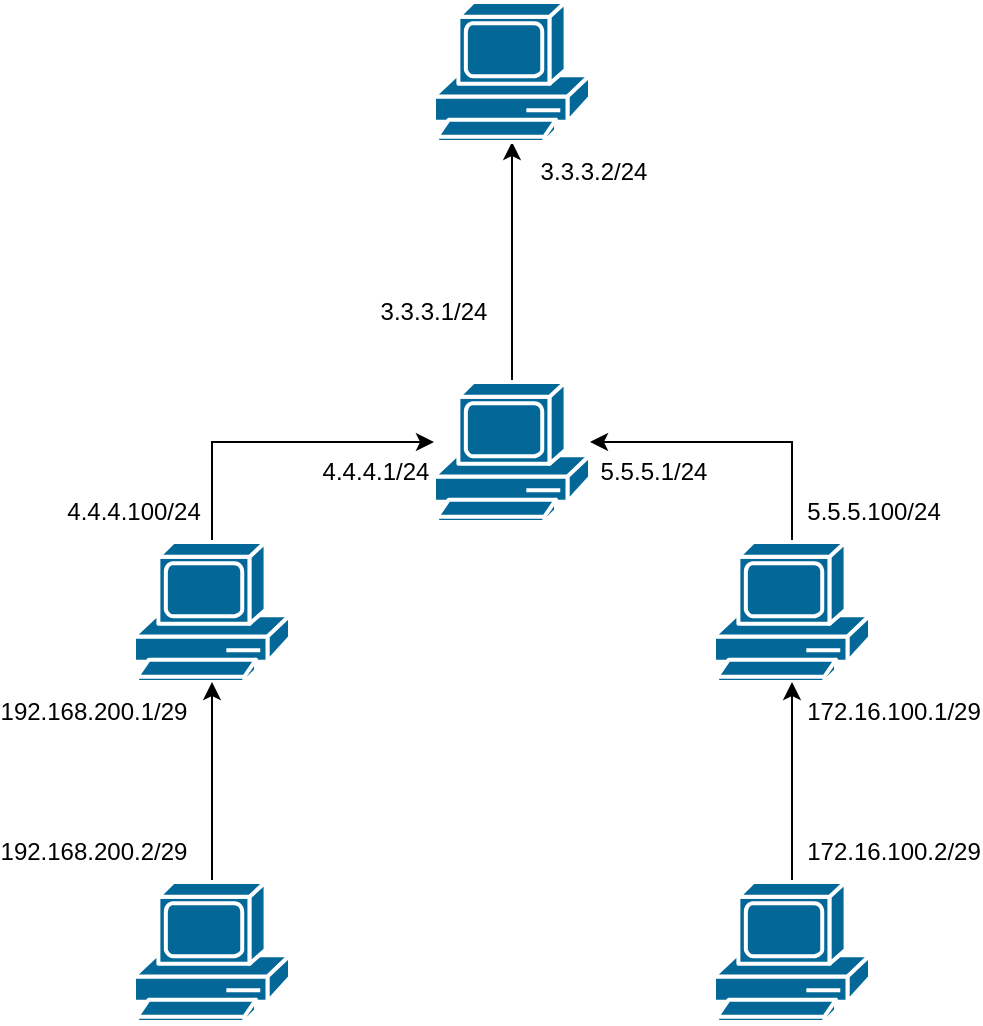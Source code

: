 <mxfile version="24.4.9" type="github">
  <diagram name="Страница — 1" id="1YD3BkvcP2KudVIII_s0">
    <mxGraphModel dx="1434" dy="746" grid="1" gridSize="10" guides="1" tooltips="1" connect="1" arrows="1" fold="1" page="1" pageScale="1" pageWidth="827" pageHeight="1169" math="0" shadow="0">
      <root>
        <mxCell id="0" />
        <mxCell id="1" parent="0" />
        <mxCell id="kUXfTvUiorSWEzMBy5lp-14" style="edgeStyle=orthogonalEdgeStyle;rounded=0;orthogonalLoop=1;jettySize=auto;html=1;exitX=0.5;exitY=0;exitDx=0;exitDy=0;exitPerimeter=0;" edge="1" parent="1" source="kUXfTvUiorSWEzMBy5lp-1" target="kUXfTvUiorSWEzMBy5lp-2">
          <mxGeometry relative="1" as="geometry">
            <Array as="points">
              <mxPoint x="259" y="290" />
            </Array>
          </mxGeometry>
        </mxCell>
        <mxCell id="kUXfTvUiorSWEzMBy5lp-1" value="" style="shape=mxgraph.cisco.computers_and_peripherals.pc;sketch=0;html=1;pointerEvents=1;dashed=0;fillColor=#036897;strokeColor=#ffffff;strokeWidth=2;verticalLabelPosition=bottom;verticalAlign=top;align=center;outlineConnect=0;" vertex="1" parent="1">
          <mxGeometry x="220" y="340" width="78" height="70" as="geometry" />
        </mxCell>
        <mxCell id="kUXfTvUiorSWEzMBy5lp-31" style="edgeStyle=orthogonalEdgeStyle;rounded=0;orthogonalLoop=1;jettySize=auto;html=1;exitX=0.5;exitY=0;exitDx=0;exitDy=0;exitPerimeter=0;" edge="1" parent="1" source="kUXfTvUiorSWEzMBy5lp-2" target="kUXfTvUiorSWEzMBy5lp-4">
          <mxGeometry relative="1" as="geometry" />
        </mxCell>
        <mxCell id="kUXfTvUiorSWEzMBy5lp-2" value="" style="shape=mxgraph.cisco.computers_and_peripherals.pc;sketch=0;html=1;pointerEvents=1;dashed=0;fillColor=#036897;strokeColor=#ffffff;strokeWidth=2;verticalLabelPosition=bottom;verticalAlign=top;align=center;outlineConnect=0;" vertex="1" parent="1">
          <mxGeometry x="370" y="260" width="78" height="70" as="geometry" />
        </mxCell>
        <mxCell id="kUXfTvUiorSWEzMBy5lp-11" style="edgeStyle=orthogonalEdgeStyle;rounded=0;orthogonalLoop=1;jettySize=auto;html=1;exitX=0.5;exitY=0;exitDx=0;exitDy=0;exitPerimeter=0;" edge="1" parent="1" source="kUXfTvUiorSWEzMBy5lp-3" target="kUXfTvUiorSWEzMBy5lp-2">
          <mxGeometry relative="1" as="geometry">
            <Array as="points">
              <mxPoint x="549" y="290" />
            </Array>
          </mxGeometry>
        </mxCell>
        <mxCell id="kUXfTvUiorSWEzMBy5lp-3" value="" style="shape=mxgraph.cisco.computers_and_peripherals.pc;sketch=0;html=1;pointerEvents=1;dashed=0;fillColor=#036897;strokeColor=#ffffff;strokeWidth=2;verticalLabelPosition=bottom;verticalAlign=top;align=center;outlineConnect=0;" vertex="1" parent="1">
          <mxGeometry x="510" y="340" width="78" height="70" as="geometry" />
        </mxCell>
        <mxCell id="kUXfTvUiorSWEzMBy5lp-4" value="" style="shape=mxgraph.cisco.computers_and_peripherals.pc;sketch=0;html=1;pointerEvents=1;dashed=0;fillColor=#036897;strokeColor=#ffffff;strokeWidth=2;verticalLabelPosition=bottom;verticalAlign=top;align=center;outlineConnect=0;" vertex="1" parent="1">
          <mxGeometry x="370" y="70" width="78" height="70" as="geometry" />
        </mxCell>
        <mxCell id="kUXfTvUiorSWEzMBy5lp-12" style="edgeStyle=orthogonalEdgeStyle;rounded=0;orthogonalLoop=1;jettySize=auto;html=1;exitX=0.5;exitY=0;exitDx=0;exitDy=0;exitPerimeter=0;" edge="1" parent="1" source="kUXfTvUiorSWEzMBy5lp-5" target="kUXfTvUiorSWEzMBy5lp-3">
          <mxGeometry relative="1" as="geometry" />
        </mxCell>
        <mxCell id="kUXfTvUiorSWEzMBy5lp-5" value="" style="shape=mxgraph.cisco.computers_and_peripherals.pc;sketch=0;html=1;pointerEvents=1;dashed=0;fillColor=#036897;strokeColor=#ffffff;strokeWidth=2;verticalLabelPosition=bottom;verticalAlign=top;align=center;outlineConnect=0;" vertex="1" parent="1">
          <mxGeometry x="510" y="510" width="78" height="70" as="geometry" />
        </mxCell>
        <mxCell id="kUXfTvUiorSWEzMBy5lp-13" style="edgeStyle=orthogonalEdgeStyle;rounded=0;orthogonalLoop=1;jettySize=auto;html=1;exitX=0.5;exitY=0;exitDx=0;exitDy=0;exitPerimeter=0;" edge="1" parent="1" source="kUXfTvUiorSWEzMBy5lp-6" target="kUXfTvUiorSWEzMBy5lp-1">
          <mxGeometry relative="1" as="geometry" />
        </mxCell>
        <mxCell id="kUXfTvUiorSWEzMBy5lp-6" value="" style="shape=mxgraph.cisco.computers_and_peripherals.pc;sketch=0;html=1;pointerEvents=1;dashed=0;fillColor=#036897;strokeColor=#ffffff;strokeWidth=2;verticalLabelPosition=bottom;verticalAlign=top;align=center;outlineConnect=0;" vertex="1" parent="1">
          <mxGeometry x="220" y="510" width="78" height="70" as="geometry" />
        </mxCell>
        <mxCell id="kUXfTvUiorSWEzMBy5lp-16" value="4.4.4.1/24" style="text;strokeColor=none;align=center;fillColor=none;html=1;verticalAlign=middle;whiteSpace=wrap;rounded=0;" vertex="1" parent="1">
          <mxGeometry x="311" y="290" width="60" height="30" as="geometry" />
        </mxCell>
        <mxCell id="kUXfTvUiorSWEzMBy5lp-17" value="5.5.5.1/24" style="text;strokeColor=none;align=center;fillColor=none;html=1;verticalAlign=middle;whiteSpace=wrap;rounded=0;" vertex="1" parent="1">
          <mxGeometry x="450" y="290" width="60" height="30" as="geometry" />
        </mxCell>
        <mxCell id="kUXfTvUiorSWEzMBy5lp-18" value="3.3.3.1/24" style="text;strokeColor=none;align=center;fillColor=none;html=1;verticalAlign=middle;whiteSpace=wrap;rounded=0;" vertex="1" parent="1">
          <mxGeometry x="340" y="210" width="60" height="30" as="geometry" />
        </mxCell>
        <mxCell id="kUXfTvUiorSWEzMBy5lp-20" value="4.4.4.100/24" style="text;strokeColor=none;align=center;fillColor=none;html=1;verticalAlign=middle;whiteSpace=wrap;rounded=0;" vertex="1" parent="1">
          <mxGeometry x="190" y="310" width="60" height="30" as="geometry" />
        </mxCell>
        <mxCell id="kUXfTvUiorSWEzMBy5lp-21" value="5.5.5.100/24" style="text;strokeColor=none;align=center;fillColor=none;html=1;verticalAlign=middle;whiteSpace=wrap;rounded=0;" vertex="1" parent="1">
          <mxGeometry x="560" y="310" width="60" height="30" as="geometry" />
        </mxCell>
        <mxCell id="kUXfTvUiorSWEzMBy5lp-22" value="192.168.200.1/&lt;span style=&quot;background-color: initial;&quot;&gt;29&lt;/span&gt;" style="text;strokeColor=none;align=center;fillColor=none;html=1;verticalAlign=middle;whiteSpace=wrap;rounded=0;" vertex="1" parent="1">
          <mxGeometry x="170" y="410" width="60" height="30" as="geometry" />
        </mxCell>
        <mxCell id="kUXfTvUiorSWEzMBy5lp-24" value="192.168.200.2/&lt;span style=&quot;background-color: initial;&quot;&gt;29&lt;/span&gt;" style="text;strokeColor=none;align=center;fillColor=none;html=1;verticalAlign=middle;whiteSpace=wrap;rounded=0;" vertex="1" parent="1">
          <mxGeometry x="170" y="480" width="60" height="30" as="geometry" />
        </mxCell>
        <mxCell id="kUXfTvUiorSWEzMBy5lp-25" value="172.16.100.2/&lt;span style=&quot;background-color: initial;&quot;&gt;29&lt;/span&gt;" style="text;strokeColor=none;align=center;fillColor=none;html=1;verticalAlign=middle;whiteSpace=wrap;rounded=0;" vertex="1" parent="1">
          <mxGeometry x="570" y="480" width="60" height="30" as="geometry" />
        </mxCell>
        <mxCell id="kUXfTvUiorSWEzMBy5lp-27" value="172.16.100.1/&lt;span style=&quot;background-color: initial;&quot;&gt;29&lt;/span&gt;" style="text;strokeColor=none;align=center;fillColor=none;html=1;verticalAlign=middle;whiteSpace=wrap;rounded=0;" vertex="1" parent="1">
          <mxGeometry x="570" y="410" width="60" height="30" as="geometry" />
        </mxCell>
        <mxCell id="kUXfTvUiorSWEzMBy5lp-28" value="3&lt;span style=&quot;background-color: initial;&quot;&gt;.3.3.2/&lt;/span&gt;&lt;span style=&quot;background-color: initial;&quot;&gt;24&lt;/span&gt;" style="text;strokeColor=none;align=center;fillColor=none;html=1;verticalAlign=middle;whiteSpace=wrap;rounded=0;" vertex="1" parent="1">
          <mxGeometry x="420" y="140" width="60" height="30" as="geometry" />
        </mxCell>
      </root>
    </mxGraphModel>
  </diagram>
</mxfile>
